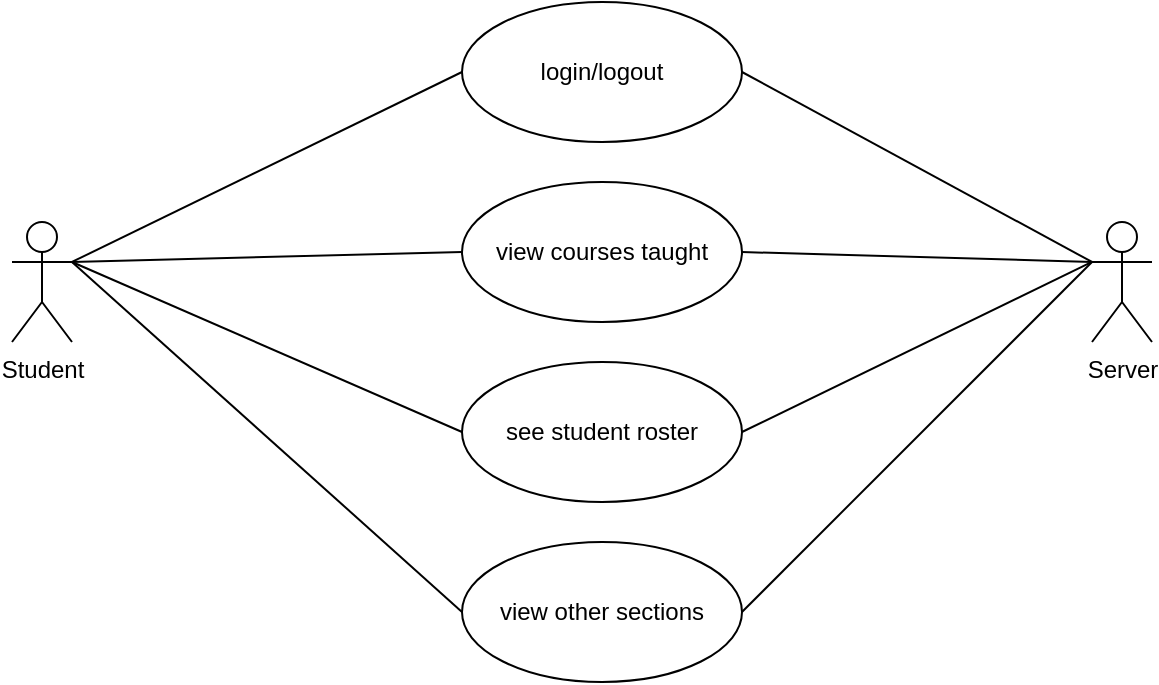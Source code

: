 <mxfile version="10.8.0" type="device"><diagram id="Bu3sosyZfvgvjL1ZP9H7" name="Page-1"><mxGraphModel dx="1058" dy="848" grid="1" gridSize="10" guides="1" tooltips="1" connect="1" arrows="1" fold="1" page="1" pageScale="1" pageWidth="850" pageHeight="1100" math="0" shadow="0"><root><mxCell id="0"/><mxCell id="1" parent="0"/><mxCell id="QW3LzsF9R9hIdQXK662B-12" style="rounded=0;orthogonalLoop=1;jettySize=auto;html=1;exitX=1;exitY=0.333;exitDx=0;exitDy=0;exitPerimeter=0;entryX=0;entryY=0.5;entryDx=0;entryDy=0;endArrow=none;endFill=0;" parent="1" source="QW3LzsF9R9hIdQXK662B-1" target="QW3LzsF9R9hIdQXK662B-6" edge="1"><mxGeometry relative="1" as="geometry"/></mxCell><mxCell id="QW3LzsF9R9hIdQXK662B-13" style="edgeStyle=none;rounded=0;orthogonalLoop=1;jettySize=auto;html=1;exitX=1;exitY=0.333;exitDx=0;exitDy=0;exitPerimeter=0;entryX=0;entryY=0.5;entryDx=0;entryDy=0;endArrow=none;endFill=0;" parent="1" source="QW3LzsF9R9hIdQXK662B-1" target="QW3LzsF9R9hIdQXK662B-7" edge="1"><mxGeometry relative="1" as="geometry"/></mxCell><mxCell id="QW3LzsF9R9hIdQXK662B-14" style="edgeStyle=none;rounded=0;orthogonalLoop=1;jettySize=auto;html=1;exitX=1;exitY=0.333;exitDx=0;exitDy=0;exitPerimeter=0;entryX=0;entryY=0.5;entryDx=0;entryDy=0;endArrow=none;endFill=0;" parent="1" source="QW3LzsF9R9hIdQXK662B-1" target="QW3LzsF9R9hIdQXK662B-8" edge="1"><mxGeometry relative="1" as="geometry"/></mxCell><mxCell id="QW3LzsF9R9hIdQXK662B-15" style="edgeStyle=none;rounded=0;orthogonalLoop=1;jettySize=auto;html=1;exitX=1;exitY=0.333;exitDx=0;exitDy=0;exitPerimeter=0;entryX=0;entryY=0.5;entryDx=0;entryDy=0;endArrow=none;endFill=0;" parent="1" source="QW3LzsF9R9hIdQXK662B-1" target="QW3LzsF9R9hIdQXK662B-9" edge="1"><mxGeometry relative="1" as="geometry"/></mxCell><mxCell id="QW3LzsF9R9hIdQXK662B-1" value="Student" style="shape=umlActor;verticalLabelPosition=bottom;labelBackgroundColor=#ffffff;verticalAlign=top;html=1;" parent="1" vertex="1"><mxGeometry x="130" y="390" width="30" height="60" as="geometry"/></mxCell><mxCell id="QW3LzsF9R9hIdQXK662B-19" style="edgeStyle=none;rounded=0;orthogonalLoop=1;jettySize=auto;html=1;exitX=1;exitY=0.5;exitDx=0;exitDy=0;entryX=0;entryY=0.333;entryDx=0;entryDy=0;entryPerimeter=0;endArrow=none;endFill=0;" parent="1" source="QW3LzsF9R9hIdQXK662B-6" target="QW3LzsF9R9hIdQXK662B-18" edge="1"><mxGeometry relative="1" as="geometry"/></mxCell><mxCell id="QW3LzsF9R9hIdQXK662B-6" value="login/logout" style="ellipse;whiteSpace=wrap;html=1;" parent="1" vertex="1"><mxGeometry x="355" y="280" width="140" height="70" as="geometry"/></mxCell><mxCell id="QW3LzsF9R9hIdQXK662B-20" style="edgeStyle=none;rounded=0;orthogonalLoop=1;jettySize=auto;html=1;exitX=1;exitY=0.5;exitDx=0;exitDy=0;entryX=0;entryY=0.333;entryDx=0;entryDy=0;entryPerimeter=0;endArrow=none;endFill=0;" parent="1" source="QW3LzsF9R9hIdQXK662B-7" target="QW3LzsF9R9hIdQXK662B-18" edge="1"><mxGeometry relative="1" as="geometry"/></mxCell><mxCell id="QW3LzsF9R9hIdQXK662B-7" value="view courses taught" style="ellipse;whiteSpace=wrap;html=1;" parent="1" vertex="1"><mxGeometry x="355" y="370" width="140" height="70" as="geometry"/></mxCell><mxCell id="QW3LzsF9R9hIdQXK662B-25" style="edgeStyle=none;rounded=0;orthogonalLoop=1;jettySize=auto;html=1;exitX=1;exitY=0.5;exitDx=0;exitDy=0;entryX=0;entryY=0.333;entryDx=0;entryDy=0;entryPerimeter=0;endArrow=none;endFill=0;" parent="1" source="QW3LzsF9R9hIdQXK662B-8" target="QW3LzsF9R9hIdQXK662B-18" edge="1"><mxGeometry relative="1" as="geometry"/></mxCell><mxCell id="QW3LzsF9R9hIdQXK662B-8" value="see student roster" style="ellipse;whiteSpace=wrap;html=1;" parent="1" vertex="1"><mxGeometry x="355" y="460" width="140" height="70" as="geometry"/></mxCell><mxCell id="QW3LzsF9R9hIdQXK662B-26" style="edgeStyle=none;rounded=0;orthogonalLoop=1;jettySize=auto;html=1;exitX=1;exitY=0.5;exitDx=0;exitDy=0;entryX=0;entryY=0.333;entryDx=0;entryDy=0;entryPerimeter=0;endArrow=none;endFill=0;" parent="1" source="QW3LzsF9R9hIdQXK662B-9" target="QW3LzsF9R9hIdQXK662B-18" edge="1"><mxGeometry relative="1" as="geometry"/></mxCell><mxCell id="QW3LzsF9R9hIdQXK662B-9" value="view other sections&lt;br&gt;" style="ellipse;whiteSpace=wrap;html=1;" parent="1" vertex="1"><mxGeometry x="355" y="550" width="140" height="70" as="geometry"/></mxCell><mxCell id="QW3LzsF9R9hIdQXK662B-18" value="Server&lt;br&gt;" style="shape=umlActor;verticalLabelPosition=bottom;labelBackgroundColor=#ffffff;verticalAlign=top;html=1;" parent="1" vertex="1"><mxGeometry x="670" y="390" width="30" height="60" as="geometry"/></mxCell></root></mxGraphModel></diagram></mxfile>